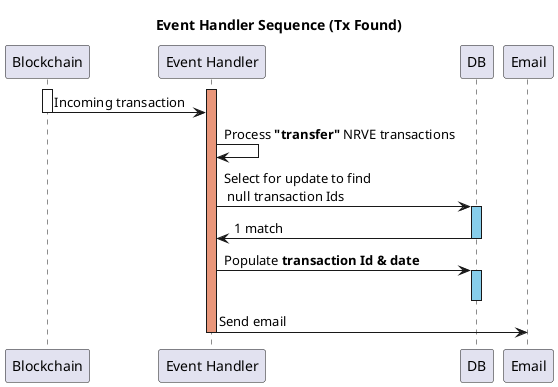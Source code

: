 @startuml
title Event Handler Sequence (Tx Found)
participant Blockchain as bc
participant "Event Handler" as ev
participant DB as db
participant Email as e

activate ev #darkSalmon
activate bc
bc -> ev : Incoming transaction
deactivate bc
ev -> ev : Process **"transfer"** NRVE transactions
ev -> db : Select for update to find \n null transaction Ids
activate db #skyBlue
db -> ev : 1 match
deactivate db
ev -> db : Populate **transaction Id & date**
activate db #skyBlue
deactivate db
ev -> e : Send email
deactivate ev
@enduml

@startuml
title Event Handler Sequence (Refund)
participant Blockchain as bc
participant "Event Handler" as ev
participant DB as db
participant Email as e

activate ev #darkSalmon
activate bc
bc -> ev : Incoming transaction
deactivate bc
ev -> ev : Process **"transfer"** NRVE transactions
ev -> db : Select for update to find \n null transaction Ids
activate db #skyBlue
db -> ev : No match
deactivate db
ev -> db : Verify if \n transaction was a \n Refund or already processed \n in a different thread
activate db #skyBlue
db -> ev : No records found
deactivate db
ev -> e : Send email
deactivate ev
@enduml

@startuml
title Event Handler Sequence (Processed by a different thread)
participant Blockchain as bc
participant "Event Handler" as ev
participant DB as db
participant Email as e

activate ev #darkSalmon
activate bc
bc -> ev : Incoming transaction
deactivate bc
ev -> ev : Process **"transfer"** NRVE transactions
ev -> db : Select for update to find \n null transaction Ids
activate db #skyBlue
db -> ev : No match
deactivate db
ev -> db : Verify if \n transaction was a \n Refund or already processed \n in a different thread
activate db #skyBlue
db -> ev : 1 match with non-null Transaction Id
deactivate db
ev -> ev : Do nothing.
deactivate ev
@enduml